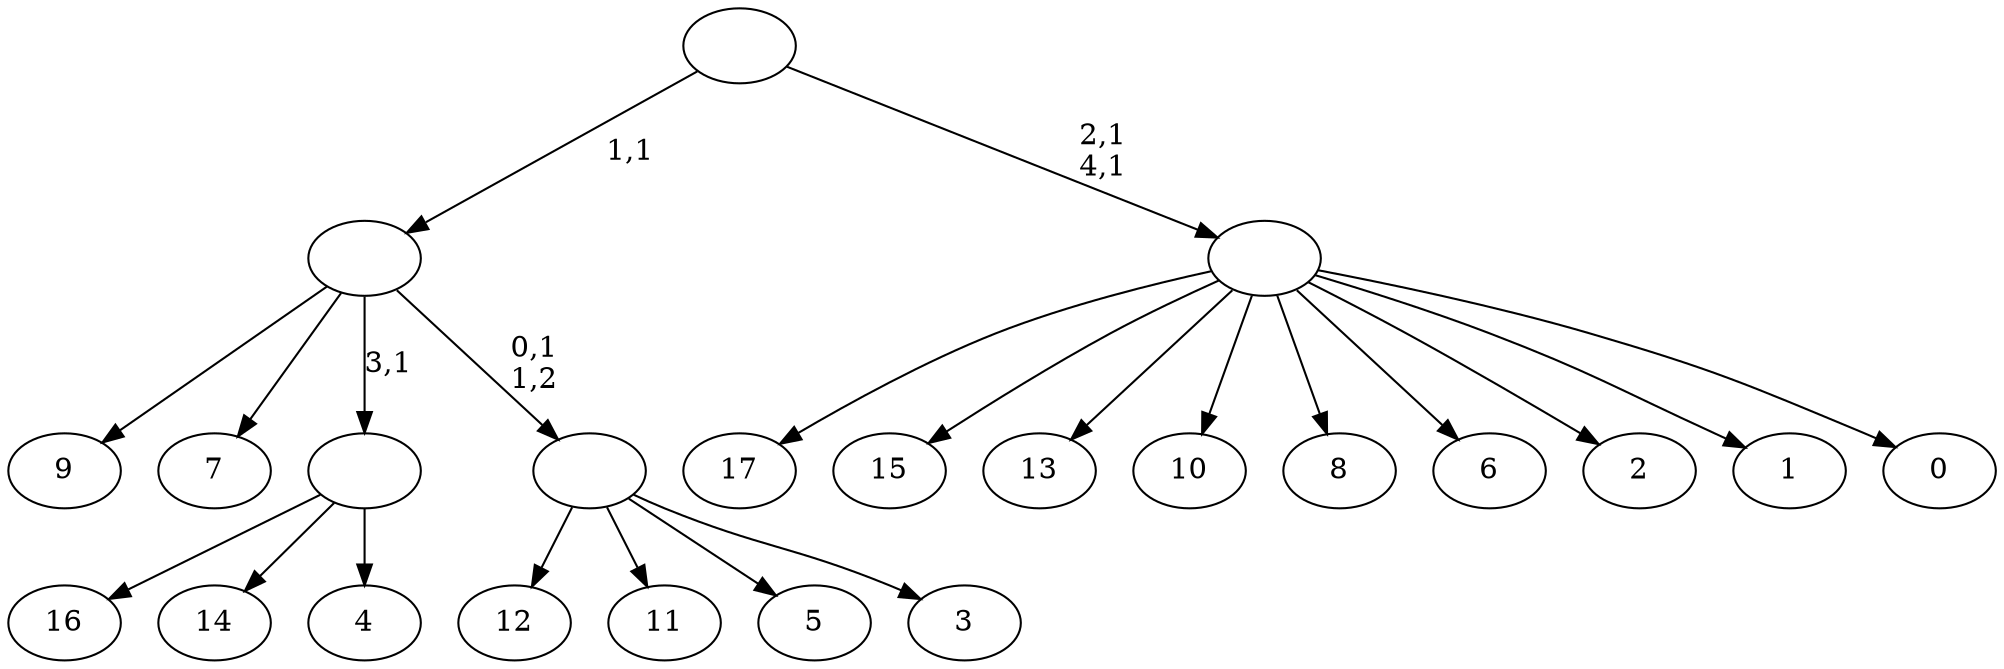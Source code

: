 digraph T {
	23 [label="17"]
	22 [label="16"]
	21 [label="15"]
	20 [label="14"]
	19 [label="13"]
	18 [label="12"]
	17 [label="11"]
	16 [label="10"]
	15 [label="9"]
	14 [label="8"]
	13 [label="7"]
	12 [label="6"]
	11 [label="5"]
	10 [label="4"]
	9 [label=""]
	8 [label="3"]
	7 [label=""]
	6 [label=""]
	5 [label="2"]
	4 [label="1"]
	3 [label="0"]
	2 [label=""]
	0 [label=""]
	9 -> 22 [label=""]
	9 -> 20 [label=""]
	9 -> 10 [label=""]
	7 -> 18 [label=""]
	7 -> 17 [label=""]
	7 -> 11 [label=""]
	7 -> 8 [label=""]
	6 -> 15 [label=""]
	6 -> 13 [label=""]
	6 -> 9 [label="3,1"]
	6 -> 7 [label="0,1\n1,2"]
	2 -> 23 [label=""]
	2 -> 21 [label=""]
	2 -> 19 [label=""]
	2 -> 16 [label=""]
	2 -> 14 [label=""]
	2 -> 12 [label=""]
	2 -> 5 [label=""]
	2 -> 4 [label=""]
	2 -> 3 [label=""]
	0 -> 2 [label="2,1\n4,1"]
	0 -> 6 [label="1,1"]
}
